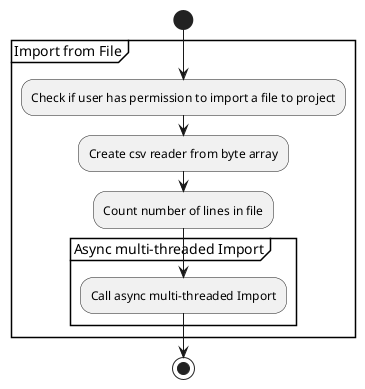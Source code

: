 @startuml
start
group Import from File
    :Check if user has permission to import a file to project;
    :Create csv reader from byte array;
    :Count number of lines in file;
    group Async multi-threaded Import
      :Call async multi-threaded Import;
    end group
end group
stop
@enduml
